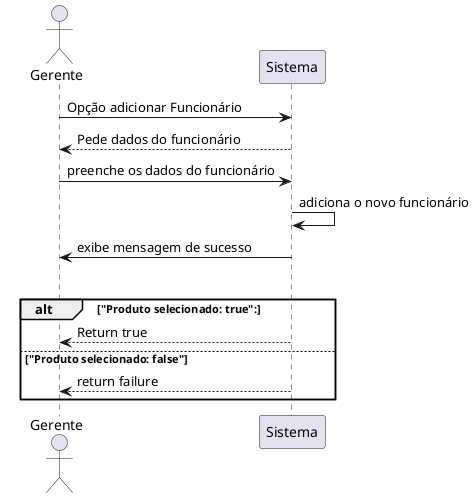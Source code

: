 @startuml
actor Gerente as g
participant Sistema as s

g -> s: Opção adicionar Funcionário
s --> g   : Pede dados do funcionário
g -> s: preenche os dados do funcionário

    s -> s: adiciona o novo funcionário
    s -> g: exibe mensagem de sucesso


alt
    alt "Produto selecionado: true":
        s-->g: Return true
    else "Produto selecionado: false"
        s-->g: return failure
end
@enduml
